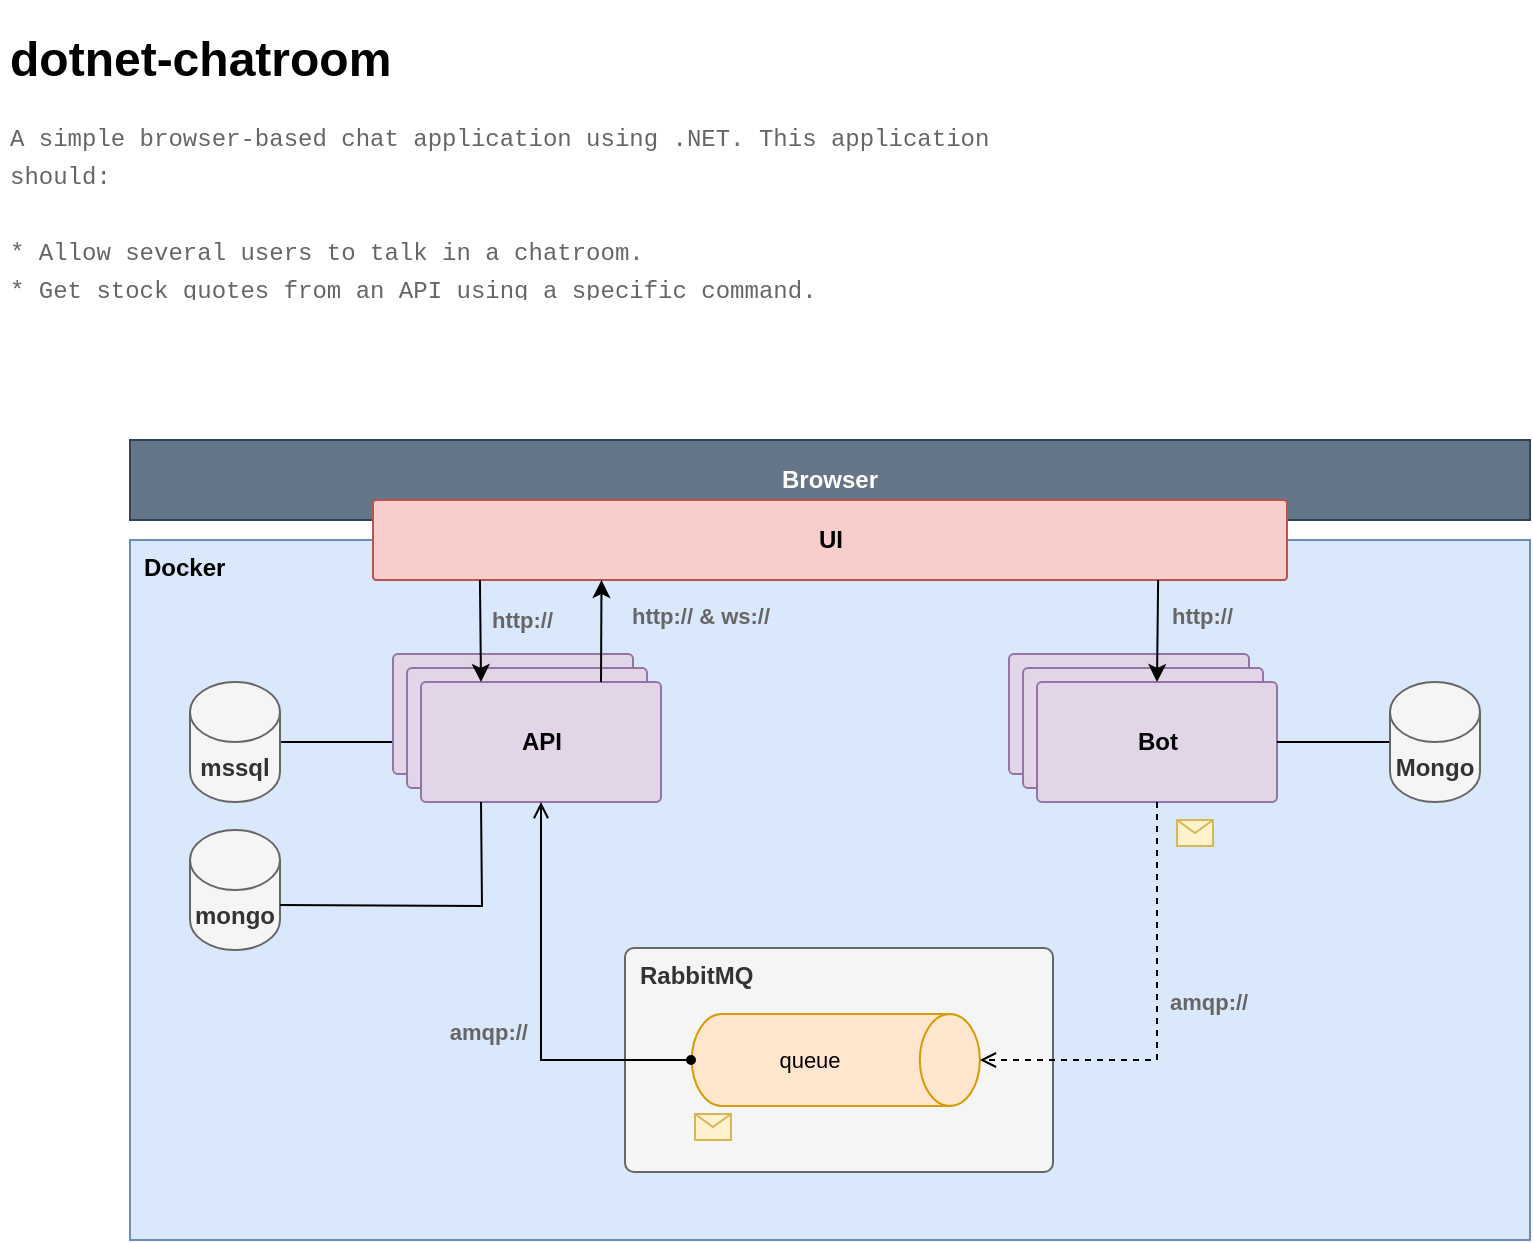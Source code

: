<mxfile version="15.8.3" type="device" pages="2"><diagram name="dotnet-chatroom" id="VDGCqE68kff3JWLCiytC"><mxGraphModel dx="1422" dy="794" grid="1" gridSize="10" guides="1" tooltips="1" connect="1" arrows="1" fold="1" page="1" pageScale="1" pageWidth="850" pageHeight="1100" math="0" shadow="0"><root><mxCell id="ze5CNXuJUOcFMW9IkHoF-0"/><mxCell id="ze5CNXuJUOcFMW9IkHoF-1" parent="ze5CNXuJUOcFMW9IkHoF-0"/><mxCell id="ze5CNXuJUOcFMW9IkHoF-2" value="&lt;h1&gt;dotnet-chatroom&lt;/h1&gt;&lt;div style=&quot;font-family: &amp;#34;consolas&amp;#34; , &amp;#34;courier new&amp;#34; , monospace ; line-height: 19px&quot;&gt;&lt;div&gt;&lt;font color=&quot;#666666&quot; style=&quot;font-size: 12px&quot;&gt;A simple browser-based chat application using .NET. This application should:&lt;/font&gt;&lt;/div&gt;&lt;font color=&quot;#666666&quot; style=&quot;font-size: 12px&quot;&gt;&lt;br&gt;&lt;/font&gt;&lt;div&gt;&lt;font color=&quot;#666666&quot; style=&quot;font-size: 12px&quot;&gt;* Allow several users to talk in a chatroom.&lt;/font&gt;&lt;/div&gt;&lt;div&gt;&lt;font color=&quot;#666666&quot; style=&quot;font-size: 12px&quot;&gt;* Get stock quotes from an API using a specific command.&lt;/font&gt;&lt;/div&gt;&lt;/div&gt;" style="text;html=1;strokeColor=none;fillColor=none;spacing=5;spacingTop=-20;whiteSpace=wrap;overflow=hidden;rounded=0;" vertex="1" parent="ze5CNXuJUOcFMW9IkHoF-1"><mxGeometry x="10" y="10" width="510" height="140" as="geometry"/></mxCell><mxCell id="ze5CNXuJUOcFMW9IkHoF-5" value="Docker" style="rounded=0;whiteSpace=wrap;html=1;labelBackgroundColor=none;fontSize=12;align=left;verticalAlign=top;spacing=0;spacingTop=2;spacingLeft=7;fontStyle=1;fillColor=#dae8fc;strokeColor=#6c8ebf;" vertex="1" parent="ze5CNXuJUOcFMW9IkHoF-1"><mxGeometry x="75" y="270" width="700" height="350" as="geometry"/></mxCell><mxCell id="ze5CNXuJUOcFMW9IkHoF-6" value="" style="edgeStyle=orthogonalEdgeStyle;rounded=0;orthogonalLoop=1;jettySize=auto;html=1;fontSize=11;fontColor=#666666;align=left;entryX=0;entryY=0.5;entryDx=0;entryDy=0;" edge="1" parent="ze5CNXuJUOcFMW9IkHoF-1" source="ze5CNXuJUOcFMW9IkHoF-7" target="ze5CNXuJUOcFMW9IkHoF-14"><mxGeometry relative="1" as="geometry"/></mxCell><mxCell id="ze5CNXuJUOcFMW9IkHoF-7" value="mssql" style="shape=cylinder3;whiteSpace=wrap;html=1;boundedLbl=1;backgroundOutline=1;size=15;rounded=1;labelBackgroundColor=none;fontSize=12;fontColor=#333333;align=center;verticalAlign=middle;fillColor=#f5f5f5;strokeColor=#666666;fontStyle=1" vertex="1" parent="ze5CNXuJUOcFMW9IkHoF-1"><mxGeometry x="105" y="341" width="45" height="60" as="geometry"/></mxCell><mxCell id="ze5CNXuJUOcFMW9IkHoF-8" value="Browser" style="rounded=0;whiteSpace=wrap;html=1;arcSize=4;labelBackgroundColor=none;fillColor=#647687;strokeColor=#314354;fontStyle=1;fontColor=#ffffff;" vertex="1" parent="ze5CNXuJUOcFMW9IkHoF-1"><mxGeometry x="75" y="220" width="700" height="40" as="geometry"/></mxCell><mxCell id="ze5CNXuJUOcFMW9IkHoF-9" value="RabbitMQ" style="rounded=1;whiteSpace=wrap;html=1;arcSize=4;align=left;verticalAlign=top;spacingLeft=7;spacingTop=2;spacing=0;fillColor=#f5f5f5;fontColor=#333333;strokeColor=#666666;fontStyle=1" vertex="1" parent="ze5CNXuJUOcFMW9IkHoF-1"><mxGeometry x="322.5" y="474" width="214" height="112" as="geometry"/></mxCell><mxCell id="ze5CNXuJUOcFMW9IkHoF-10" value="UI" style="rounded=1;whiteSpace=wrap;html=1;arcSize=4;labelBackgroundColor=none;fillColor=#f8cecc;strokeColor=#b85450;fontStyle=1" vertex="1" parent="ze5CNXuJUOcFMW9IkHoF-1"><mxGeometry x="196.5" y="250" width="457" height="40" as="geometry"/></mxCell><mxCell id="ze5CNXuJUOcFMW9IkHoF-11" value="" style="group;fillColor=none;strokeColor=none;" vertex="1" connectable="0" parent="ze5CNXuJUOcFMW9IkHoF-1"><mxGeometry x="206.5" y="327" width="134" height="74" as="geometry"/></mxCell><mxCell id="ze5CNXuJUOcFMW9IkHoF-12" value="api" style="rounded=1;whiteSpace=wrap;html=1;arcSize=4;fillColor=#e1d5e7;strokeColor=#9673a6;" vertex="1" parent="ze5CNXuJUOcFMW9IkHoF-11"><mxGeometry width="120" height="60" as="geometry"/></mxCell><mxCell id="ze5CNXuJUOcFMW9IkHoF-13" value="api" style="rounded=1;whiteSpace=wrap;html=1;arcSize=4;fillColor=#e1d5e7;strokeColor=#9673a6;" vertex="1" parent="ze5CNXuJUOcFMW9IkHoF-11"><mxGeometry x="7" y="7" width="120" height="60" as="geometry"/></mxCell><mxCell id="ze5CNXuJUOcFMW9IkHoF-14" value="API" style="rounded=1;whiteSpace=wrap;html=1;arcSize=4;fillColor=#e1d5e7;strokeColor=#9673a6;fontStyle=1" vertex="1" parent="ze5CNXuJUOcFMW9IkHoF-11"><mxGeometry x="14" y="14" width="120" height="60" as="geometry"/></mxCell><mxCell id="ze5CNXuJUOcFMW9IkHoF-15" value="" style="group;fillColor=none;strokeColor=none;fontStyle=0" vertex="1" connectable="0" parent="ze5CNXuJUOcFMW9IkHoF-1"><mxGeometry x="514.5" y="327" width="134" height="74" as="geometry"/></mxCell><mxCell id="ze5CNXuJUOcFMW9IkHoF-16" value="bot" style="rounded=1;whiteSpace=wrap;html=1;arcSize=4;fillColor=#e1d5e7;strokeColor=#9673a6;" vertex="1" parent="ze5CNXuJUOcFMW9IkHoF-15"><mxGeometry width="120" height="60" as="geometry"/></mxCell><mxCell id="ze5CNXuJUOcFMW9IkHoF-17" value="bot" style="rounded=1;whiteSpace=wrap;html=1;arcSize=4;fillColor=#e1d5e7;strokeColor=#9673a6;" vertex="1" parent="ze5CNXuJUOcFMW9IkHoF-15"><mxGeometry x="7" y="7" width="120" height="60" as="geometry"/></mxCell><mxCell id="ze5CNXuJUOcFMW9IkHoF-18" value="Bot" style="rounded=1;whiteSpace=wrap;html=1;arcSize=4;fillColor=#e1d5e7;strokeColor=#9673a6;fontStyle=1" vertex="1" parent="ze5CNXuJUOcFMW9IkHoF-15"><mxGeometry x="14" y="14" width="120" height="60" as="geometry"/></mxCell><mxCell id="ze5CNXuJUOcFMW9IkHoF-19" value="queue" style="shape=cylinder3;boundedLbl=1;backgroundOutline=1;size=15;rounded=1;labelBackgroundColor=none;fontSize=11;align=center;verticalAlign=middle;rotation=90;fillColor=#ffe6cc;strokeColor=#d79b00;html=1;whiteSpace=wrap;labelPosition=center;verticalLabelPosition=middle;horizontal=0;spacing=0;" vertex="1" parent="ze5CNXuJUOcFMW9IkHoF-1"><mxGeometry x="404.92" y="458" width="46" height="144" as="geometry"/></mxCell><mxCell id="ze5CNXuJUOcFMW9IkHoF-20" value="" style="shape=message;html=1;whiteSpace=wrap;html=1;outlineConnect=0;rounded=1;labelBackgroundColor=none;fontSize=11;align=center;verticalAlign=middle;fillColor=#fff2cc;strokeColor=#d6b656;" vertex="1" parent="ze5CNXuJUOcFMW9IkHoF-1"><mxGeometry x="598.5" y="410" width="18" height="13" as="geometry"/></mxCell><mxCell id="ze5CNXuJUOcFMW9IkHoF-21" value="amqp://" style="html=1;verticalAlign=bottom;labelBackgroundColor=none;endArrow=open;endFill=0;dashed=1;rounded=0;fontSize=11;fontColor=#666666;exitX=0.5;exitY=1;exitDx=0;exitDy=0;entryX=0.5;entryY=0;entryDx=0;entryDy=0;entryPerimeter=0;align=left;spacingLeft=4;fontStyle=1" edge="1" parent="ze5CNXuJUOcFMW9IkHoF-1" source="ze5CNXuJUOcFMW9IkHoF-18" target="ze5CNXuJUOcFMW9IkHoF-19"><mxGeometry width="160" relative="1" as="geometry"><mxPoint x="616.5" y="567" as="sourcePoint"/><mxPoint x="776.5" y="567" as="targetPoint"/><Array as="points"><mxPoint x="588.5" y="530"/></Array></mxGeometry></mxCell><mxCell id="ze5CNXuJUOcFMW9IkHoF-22" value="amqp://" style="endArrow=open;html=1;rounded=0;align=right;verticalAlign=top;endFill=0;labelBackgroundColor=none;endSize=6;fontSize=11;fontColor=#666666;entryX=0.5;entryY=1;entryDx=0;entryDy=0;exitX=0.5;exitY=1;exitDx=0;exitDy=0;exitPerimeter=0;spacingRight=6;fontStyle=1" edge="1" parent="ze5CNXuJUOcFMW9IkHoF-1" source="ze5CNXuJUOcFMW9IkHoF-19" target="ze5CNXuJUOcFMW9IkHoF-14"><mxGeometry relative="1" as="geometry"><mxPoint x="970.5" y="589" as="targetPoint"/><mxPoint x="513.92" y="610.49" as="sourcePoint"/><Array as="points"><mxPoint x="280.5" y="530"/></Array></mxGeometry></mxCell><mxCell id="ze5CNXuJUOcFMW9IkHoF-23" value="" style="ellipse;html=1;fillColor=#000000;rounded=1;labelBackgroundColor=none;fontSize=11;fontColor=#666666;align=center;verticalAlign=middle;" vertex="1" parent="ze5CNXuJUOcFMW9IkHoF-1"><mxGeometry x="353.5" y="528" width="4" height="4" as="geometry"/></mxCell><mxCell id="ze5CNXuJUOcFMW9IkHoF-24" value="" style="shape=message;html=1;whiteSpace=wrap;html=1;outlineConnect=0;rounded=1;labelBackgroundColor=none;fontSize=11;align=center;verticalAlign=middle;fillColor=#fff2cc;strokeColor=#d6b656;" vertex="1" parent="ze5CNXuJUOcFMW9IkHoF-1"><mxGeometry x="357.5" y="557" width="18" height="13" as="geometry"/></mxCell><mxCell id="ze5CNXuJUOcFMW9IkHoF-25" value="http://" style="endArrow=classic;html=1;rounded=0;fontSize=11;fontColor=#666666;entryX=0.5;entryY=0;entryDx=0;entryDy=0;exitX=0.859;exitY=1;exitDx=0;exitDy=0;exitPerimeter=0;align=left;horizontal=1;spacingLeft=5;spacingTop=-4;labelBackgroundColor=none;fontStyle=1" edge="1" parent="ze5CNXuJUOcFMW9IkHoF-1" source="ze5CNXuJUOcFMW9IkHoF-10" target="ze5CNXuJUOcFMW9IkHoF-18"><mxGeometry x="-0.215" width="50" height="50" relative="1" as="geometry"><mxPoint x="666.5" y="307" as="sourcePoint"/><mxPoint x="586.5" y="327" as="targetPoint"/><mxPoint as="offset"/></mxGeometry></mxCell><mxCell id="ze5CNXuJUOcFMW9IkHoF-26" value="http:// &amp;amp; ws://" style="endArrow=classic;html=1;rounded=0;fontSize=11;fontColor=#666666;align=left;entryX=0.25;entryY=1;entryDx=0;entryDy=0;exitX=0.75;exitY=0;exitDx=0;exitDy=0;spacingLeft=4;spacingTop=-4;strokeColor=default;labelBackgroundColor=none;fontStyle=1" edge="1" parent="ze5CNXuJUOcFMW9IkHoF-1" source="ze5CNXuJUOcFMW9IkHoF-14" target="ze5CNXuJUOcFMW9IkHoF-10"><mxGeometry x="0.217" y="-9" width="50" height="50" relative="1" as="geometry"><mxPoint x="536.5" y="377" as="sourcePoint"/><mxPoint x="586.5" y="327" as="targetPoint"/><mxPoint as="offset"/></mxGeometry></mxCell><mxCell id="ze5CNXuJUOcFMW9IkHoF-27" value="" style="edgeStyle=orthogonalEdgeStyle;rounded=0;orthogonalLoop=1;jettySize=auto;html=1;fontSize=11;fontColor=#666666;align=left;endArrow=none;endFill=0;entryX=1;entryY=0.5;entryDx=0;entryDy=0;" edge="1" parent="ze5CNXuJUOcFMW9IkHoF-1" source="ze5CNXuJUOcFMW9IkHoF-28" target="ze5CNXuJUOcFMW9IkHoF-18"><mxGeometry relative="1" as="geometry"/></mxCell><mxCell id="ze5CNXuJUOcFMW9IkHoF-28" value="Mongo" style="shape=cylinder3;whiteSpace=wrap;html=1;boundedLbl=1;backgroundOutline=1;size=15;rounded=1;labelBackgroundColor=none;fontSize=12;align=center;verticalAlign=middle;fillColor=#f5f5f5;strokeColor=#666666;fontColor=#333333;fontStyle=1" vertex="1" parent="ze5CNXuJUOcFMW9IkHoF-1"><mxGeometry x="705" y="341" width="45" height="60" as="geometry"/></mxCell><mxCell id="lK1VSU_nkNCgO6ZuQj0r-0" value="http://" style="endArrow=classic;html=1;rounded=0;fontSize=11;fontColor=#666666;align=left;entryX=0.25;entryY=0;entryDx=0;entryDy=0;exitX=0.117;exitY=1;exitDx=0;exitDy=0;exitPerimeter=0;labelBackgroundColor=none;fontStyle=1;spacingLeft=4;" edge="1" parent="ze5CNXuJUOcFMW9IkHoF-1" source="ze5CNXuJUOcFMW9IkHoF-10" target="ze5CNXuJUOcFMW9IkHoF-14"><mxGeometry x="-0.216" width="50" height="50" relative="1" as="geometry"><mxPoint x="30" y="480" as="sourcePoint"/><mxPoint x="237" y="290" as="targetPoint"/><mxPoint as="offset"/></mxGeometry></mxCell><mxCell id="lK1VSU_nkNCgO6ZuQj0r-1" value="mongo" style="shape=cylinder3;whiteSpace=wrap;html=1;boundedLbl=1;backgroundOutline=1;size=15;rounded=1;labelBackgroundColor=none;fontSize=12;fontColor=#333333;align=center;verticalAlign=middle;fillColor=#f5f5f5;strokeColor=#666666;fontStyle=1" vertex="1" parent="ze5CNXuJUOcFMW9IkHoF-1"><mxGeometry x="105" y="415" width="45" height="60" as="geometry"/></mxCell><mxCell id="lK1VSU_nkNCgO6ZuQj0r-4" value="" style="endArrow=none;html=1;rounded=0;fontSize=11;fontColor=#666666;align=left;exitX=1;exitY=0;exitDx=0;exitDy=37.5;exitPerimeter=0;entryX=0.25;entryY=1;entryDx=0;entryDy=0;endFill=0;" edge="1" parent="ze5CNXuJUOcFMW9IkHoF-1" source="lK1VSU_nkNCgO6ZuQj0r-1" target="ze5CNXuJUOcFMW9IkHoF-14"><mxGeometry width="50" height="50" relative="1" as="geometry"><mxPoint x="400" y="550" as="sourcePoint"/><mxPoint x="450" y="500" as="targetPoint"/><Array as="points"><mxPoint x="251" y="453"/></Array></mxGeometry></mxCell></root></mxGraphModel></diagram><diagram id="-RMWZJSgYpkkA6TY2ekW" name="bot::stock.quote.out"><mxGraphModel dx="1422" dy="794" grid="1" gridSize="10" guides="1" tooltips="1" connect="1" arrows="1" fold="1" page="1" pageScale="1" pageWidth="850" pageHeight="1100" math="0" shadow="0"><root><mxCell id="0"/><mxCell id="1" parent="0"/><mxCell id="RpRNVya3drKL_sHZLHVm-1" value="Docker" style="rounded=0;whiteSpace=wrap;html=1;labelBackgroundColor=none;fontSize=12;align=left;verticalAlign=top;spacing=0;spacingTop=2;spacingLeft=7;fontStyle=1;fillColor=#dae8fc;strokeColor=#6c8ebf;" vertex="1" parent="1"><mxGeometry x="75" y="170" width="700" height="350" as="geometry"/></mxCell><mxCell id="RpRNVya3drKL_sHZLHVm-2" value="" style="edgeStyle=orthogonalEdgeStyle;rounded=0;orthogonalLoop=1;jettySize=auto;html=1;fontSize=11;fontColor=#666666;align=left;entryX=0;entryY=0.5;entryDx=0;entryDy=0;" edge="1" parent="1" source="RpRNVya3drKL_sHZLHVm-3" target="RpRNVya3drKL_sHZLHVm-10"><mxGeometry relative="1" as="geometry"/></mxCell><mxCell id="RpRNVya3drKL_sHZLHVm-3" value="mssql" style="shape=cylinder3;whiteSpace=wrap;html=1;boundedLbl=1;backgroundOutline=1;size=15;rounded=1;labelBackgroundColor=none;fontSize=12;fontColor=#333333;align=center;verticalAlign=middle;fillColor=#f5f5f5;strokeColor=#666666;fontStyle=1" vertex="1" parent="1"><mxGeometry x="105" y="241" width="45" height="60" as="geometry"/></mxCell><mxCell id="RpRNVya3drKL_sHZLHVm-4" value="Browser" style="rounded=0;whiteSpace=wrap;html=1;arcSize=4;labelBackgroundColor=none;fillColor=#647687;strokeColor=#314354;fontStyle=1;fontColor=#ffffff;" vertex="1" parent="1"><mxGeometry x="75" y="120" width="700" height="40" as="geometry"/></mxCell><mxCell id="RpRNVya3drKL_sHZLHVm-5" value="RabbitMQ" style="rounded=1;whiteSpace=wrap;html=1;arcSize=4;align=left;verticalAlign=top;spacingLeft=7;spacingTop=2;spacing=0;fillColor=#f5f5f5;fontColor=#333333;strokeColor=#666666;fontStyle=1" vertex="1" parent="1"><mxGeometry x="322.5" y="374" width="214" height="112" as="geometry"/></mxCell><mxCell id="RpRNVya3drKL_sHZLHVm-6" value="UI" style="rounded=1;whiteSpace=wrap;html=1;arcSize=4;labelBackgroundColor=none;fillColor=#f8cecc;strokeColor=#b85450;fontStyle=1" vertex="1" parent="1"><mxGeometry x="196.5" y="150" width="457" height="40" as="geometry"/></mxCell><mxCell id="RpRNVya3drKL_sHZLHVm-7" value="" style="group;fillColor=none;strokeColor=none;" vertex="1" connectable="0" parent="1"><mxGeometry x="206.5" y="227" width="134" height="74" as="geometry"/></mxCell><mxCell id="RpRNVya3drKL_sHZLHVm-8" value="api" style="rounded=1;whiteSpace=wrap;html=1;arcSize=4;fillColor=#e1d5e7;strokeColor=#9673a6;" vertex="1" parent="RpRNVya3drKL_sHZLHVm-7"><mxGeometry width="120" height="60" as="geometry"/></mxCell><mxCell id="RpRNVya3drKL_sHZLHVm-9" value="api" style="rounded=1;whiteSpace=wrap;html=1;arcSize=4;fillColor=#e1d5e7;strokeColor=#9673a6;" vertex="1" parent="RpRNVya3drKL_sHZLHVm-7"><mxGeometry x="7" y="7" width="120" height="60" as="geometry"/></mxCell><mxCell id="RpRNVya3drKL_sHZLHVm-10" value="API" style="rounded=1;whiteSpace=wrap;html=1;arcSize=4;fillColor=#e1d5e7;strokeColor=#9673a6;fontStyle=1" vertex="1" parent="RpRNVya3drKL_sHZLHVm-7"><mxGeometry x="14" y="14" width="120" height="60" as="geometry"/></mxCell><mxCell id="RpRNVya3drKL_sHZLHVm-11" value="" style="group;fillColor=none;strokeColor=none;fontStyle=0" vertex="1" connectable="0" parent="1"><mxGeometry x="514.5" y="227" width="134" height="74" as="geometry"/></mxCell><mxCell id="RpRNVya3drKL_sHZLHVm-12" value="bot" style="rounded=1;whiteSpace=wrap;html=1;arcSize=4;fillColor=#e1d5e7;strokeColor=#9673a6;" vertex="1" parent="RpRNVya3drKL_sHZLHVm-11"><mxGeometry width="120" height="60" as="geometry"/></mxCell><mxCell id="RpRNVya3drKL_sHZLHVm-13" value="bot" style="rounded=1;whiteSpace=wrap;html=1;arcSize=4;fillColor=#e1d5e7;strokeColor=#9673a6;" vertex="1" parent="RpRNVya3drKL_sHZLHVm-11"><mxGeometry x="7" y="7" width="120" height="60" as="geometry"/></mxCell><mxCell id="RpRNVya3drKL_sHZLHVm-14" value="Bot" style="rounded=1;whiteSpace=wrap;html=1;arcSize=4;fillColor=#e1d5e7;strokeColor=#9673a6;fontStyle=1" vertex="1" parent="RpRNVya3drKL_sHZLHVm-11"><mxGeometry x="14" y="14" width="120" height="60" as="geometry"/></mxCell><mxCell id="RpRNVya3drKL_sHZLHVm-15" value="bot::stock.quote.out" style="shape=cylinder3;boundedLbl=1;backgroundOutline=1;size=15;rounded=1;labelBackgroundColor=none;fontSize=11;align=center;verticalAlign=middle;rotation=90;fillColor=#ffe6cc;strokeColor=#d79b00;html=1;whiteSpace=wrap;labelPosition=center;verticalLabelPosition=middle;horizontal=0;spacing=0;" vertex="1" parent="1"><mxGeometry x="404.92" y="358" width="46" height="144" as="geometry"/></mxCell><mxCell id="RpRNVya3drKL_sHZLHVm-16" value="" style="shape=message;html=1;whiteSpace=wrap;html=1;outlineConnect=0;rounded=1;labelBackgroundColor=none;fontSize=11;align=center;verticalAlign=middle;fillColor=#fff2cc;strokeColor=#d6b656;" vertex="1" parent="1"><mxGeometry x="598.5" y="310" width="18" height="13" as="geometry"/></mxCell><mxCell id="RpRNVya3drKL_sHZLHVm-17" value="" style="html=1;verticalAlign=bottom;labelBackgroundColor=none;endArrow=open;endFill=0;dashed=1;rounded=0;fontSize=11;fontColor=#666666;exitX=0.5;exitY=1;exitDx=0;exitDy=0;entryX=0.5;entryY=0;entryDx=0;entryDy=0;entryPerimeter=0;align=left;spacingLeft=4;fontStyle=1" edge="1" parent="1" source="RpRNVya3drKL_sHZLHVm-14" target="RpRNVya3drKL_sHZLHVm-15"><mxGeometry width="160" relative="1" as="geometry"><mxPoint x="616.5" y="467" as="sourcePoint"/><mxPoint x="776.5" y="467" as="targetPoint"/><Array as="points"><mxPoint x="588.5" y="430"/></Array></mxGeometry></mxCell><mxCell id="RpRNVya3drKL_sHZLHVm-18" value="" style="endArrow=open;html=1;rounded=0;align=right;verticalAlign=top;endFill=0;labelBackgroundColor=none;endSize=6;fontSize=11;fontColor=#666666;entryX=0.5;entryY=1;entryDx=0;entryDy=0;exitX=0.5;exitY=1;exitDx=0;exitDy=0;exitPerimeter=0;spacingRight=6;fontStyle=1" edge="1" parent="1" source="RpRNVya3drKL_sHZLHVm-15" target="RpRNVya3drKL_sHZLHVm-10"><mxGeometry relative="1" as="geometry"><mxPoint x="970.5" y="489" as="targetPoint"/><mxPoint x="513.92" y="510.49" as="sourcePoint"/><Array as="points"><mxPoint x="280.5" y="430"/></Array></mxGeometry></mxCell><mxCell id="RpRNVya3drKL_sHZLHVm-19" value="" style="ellipse;html=1;fillColor=#000000;rounded=1;labelBackgroundColor=none;fontSize=11;fontColor=#666666;align=center;verticalAlign=middle;" vertex="1" parent="1"><mxGeometry x="353.5" y="428" width="4" height="4" as="geometry"/></mxCell><mxCell id="RpRNVya3drKL_sHZLHVm-20" value="" style="shape=message;html=1;whiteSpace=wrap;html=1;outlineConnect=0;rounded=1;labelBackgroundColor=none;fontSize=11;align=center;verticalAlign=middle;fillColor=#fff2cc;strokeColor=#d6b656;" vertex="1" parent="1"><mxGeometry x="357.5" y="457" width="18" height="13" as="geometry"/></mxCell><mxCell id="RpRNVya3drKL_sHZLHVm-21" value="/stocks/{stockCode}" style="endArrow=classic;html=1;rounded=0;fontSize=11;fontColor=#666666;entryX=0.5;entryY=0;entryDx=0;entryDy=0;exitX=0.859;exitY=1;exitDx=0;exitDy=0;exitPerimeter=0;align=left;horizontal=1;spacingLeft=5;spacingTop=-4;labelBackgroundColor=none;fontStyle=1" edge="1" parent="1" source="RpRNVya3drKL_sHZLHVm-6" target="RpRNVya3drKL_sHZLHVm-14"><mxGeometry x="-0.215" width="50" height="50" relative="1" as="geometry"><mxPoint x="666.5" y="207" as="sourcePoint"/><mxPoint x="586.5" y="227" as="targetPoint"/><mxPoint as="offset"/></mxGeometry></mxCell><mxCell id="RpRNVya3drKL_sHZLHVm-22" value="stocks-{codeStock}" style="endArrow=classic;html=1;rounded=0;fontSize=11;fontColor=#666666;align=left;entryX=0.25;entryY=1;entryDx=0;entryDy=0;exitX=0.75;exitY=0;exitDx=0;exitDy=0;spacingLeft=4;spacingTop=-4;strokeColor=default;labelBackgroundColor=none;fontStyle=1" edge="1" parent="1" source="RpRNVya3drKL_sHZLHVm-10" target="RpRNVya3drKL_sHZLHVm-6"><mxGeometry x="0.217" y="-9" width="50" height="50" relative="1" as="geometry"><mxPoint x="536.5" y="277" as="sourcePoint"/><mxPoint x="586.5" y="227" as="targetPoint"/><mxPoint as="offset"/></mxGeometry></mxCell><mxCell id="RpRNVya3drKL_sHZLHVm-23" value="parsed" style="edgeStyle=orthogonalEdgeStyle;rounded=0;orthogonalLoop=1;jettySize=auto;html=1;fontSize=11;fontColor=#666666;align=center;endArrow=none;endFill=0;entryX=1;entryY=0.5;entryDx=0;entryDy=0;labelBackgroundColor=none;fontStyle=1;spacingTop=-20;startArrow=classic;startFill=1;spacingLeft=-3;" edge="1" parent="1" source="RpRNVya3drKL_sHZLHVm-24" target="RpRNVya3drKL_sHZLHVm-14"><mxGeometry relative="1" as="geometry"/></mxCell><mxCell id="RpRNVya3drKL_sHZLHVm-24" value="Mongo" style="shape=cylinder3;whiteSpace=wrap;html=1;boundedLbl=1;backgroundOutline=1;size=15;rounded=1;labelBackgroundColor=none;fontSize=12;align=center;verticalAlign=middle;fillColor=#f5f5f5;strokeColor=#666666;fontColor=#333333;fontStyle=1" vertex="1" parent="1"><mxGeometry x="705" y="241" width="45" height="60" as="geometry"/></mxCell><mxCell id="RpRNVya3drKL_sHZLHVm-25" value="" style="endArrow=classic;html=1;rounded=0;fontSize=11;fontColor=#666666;align=left;entryX=0.25;entryY=0;entryDx=0;entryDy=0;exitX=0.117;exitY=1;exitDx=0;exitDy=0;exitPerimeter=0;labelBackgroundColor=none;fontStyle=1;spacingLeft=4;" edge="1" parent="1" source="RpRNVya3drKL_sHZLHVm-6" target="RpRNVya3drKL_sHZLHVm-10"><mxGeometry x="-0.216" width="50" height="50" relative="1" as="geometry"><mxPoint x="30" y="380" as="sourcePoint"/><mxPoint x="237" y="190" as="targetPoint"/><mxPoint as="offset"/></mxGeometry></mxCell><mxCell id="RpRNVya3drKL_sHZLHVm-26" value="mongo" style="shape=cylinder3;whiteSpace=wrap;html=1;boundedLbl=1;backgroundOutline=1;size=15;rounded=1;labelBackgroundColor=none;fontSize=12;fontColor=#333333;align=center;verticalAlign=middle;fillColor=#f5f5f5;strokeColor=#666666;fontStyle=1" vertex="1" parent="1"><mxGeometry x="105" y="315" width="45" height="60" as="geometry"/></mxCell><mxCell id="RpRNVya3drKL_sHZLHVm-27" value="" style="endArrow=none;html=1;rounded=0;fontSize=11;fontColor=#666666;align=left;exitX=1;exitY=0;exitDx=0;exitDy=37.5;exitPerimeter=0;entryX=0.25;entryY=1;entryDx=0;entryDy=0;endFill=0;" edge="1" parent="1" source="RpRNVya3drKL_sHZLHVm-26" target="RpRNVya3drKL_sHZLHVm-10"><mxGeometry width="50" height="50" relative="1" as="geometry"><mxPoint x="400" y="450" as="sourcePoint"/><mxPoint x="450" y="400" as="targetPoint"/><Array as="points"><mxPoint x="251" y="353"/></Array></mxGeometry></mxCell></root></mxGraphModel></diagram></mxfile>